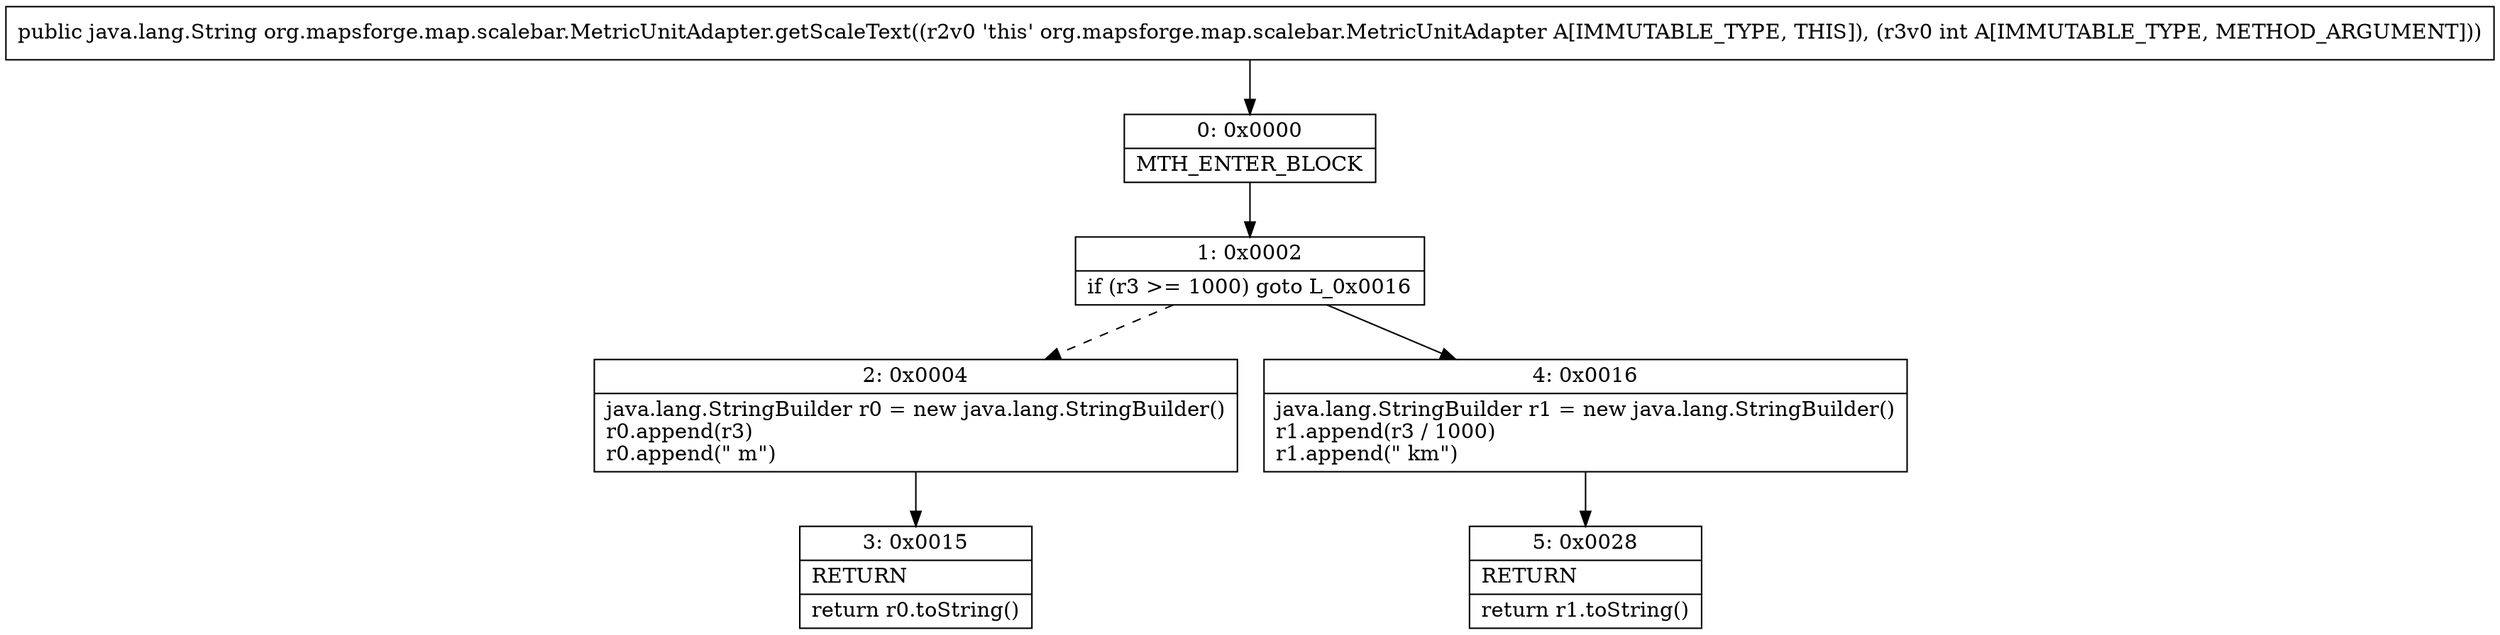 digraph "CFG fororg.mapsforge.map.scalebar.MetricUnitAdapter.getScaleText(I)Ljava\/lang\/String;" {
Node_0 [shape=record,label="{0\:\ 0x0000|MTH_ENTER_BLOCK\l}"];
Node_1 [shape=record,label="{1\:\ 0x0002|if (r3 \>= 1000) goto L_0x0016\l}"];
Node_2 [shape=record,label="{2\:\ 0x0004|java.lang.StringBuilder r0 = new java.lang.StringBuilder()\lr0.append(r3)\lr0.append(\" m\")\l}"];
Node_3 [shape=record,label="{3\:\ 0x0015|RETURN\l|return r0.toString()\l}"];
Node_4 [shape=record,label="{4\:\ 0x0016|java.lang.StringBuilder r1 = new java.lang.StringBuilder()\lr1.append(r3 \/ 1000)\lr1.append(\" km\")\l}"];
Node_5 [shape=record,label="{5\:\ 0x0028|RETURN\l|return r1.toString()\l}"];
MethodNode[shape=record,label="{public java.lang.String org.mapsforge.map.scalebar.MetricUnitAdapter.getScaleText((r2v0 'this' org.mapsforge.map.scalebar.MetricUnitAdapter A[IMMUTABLE_TYPE, THIS]), (r3v0 int A[IMMUTABLE_TYPE, METHOD_ARGUMENT])) }"];
MethodNode -> Node_0;
Node_0 -> Node_1;
Node_1 -> Node_2[style=dashed];
Node_1 -> Node_4;
Node_2 -> Node_3;
Node_4 -> Node_5;
}

